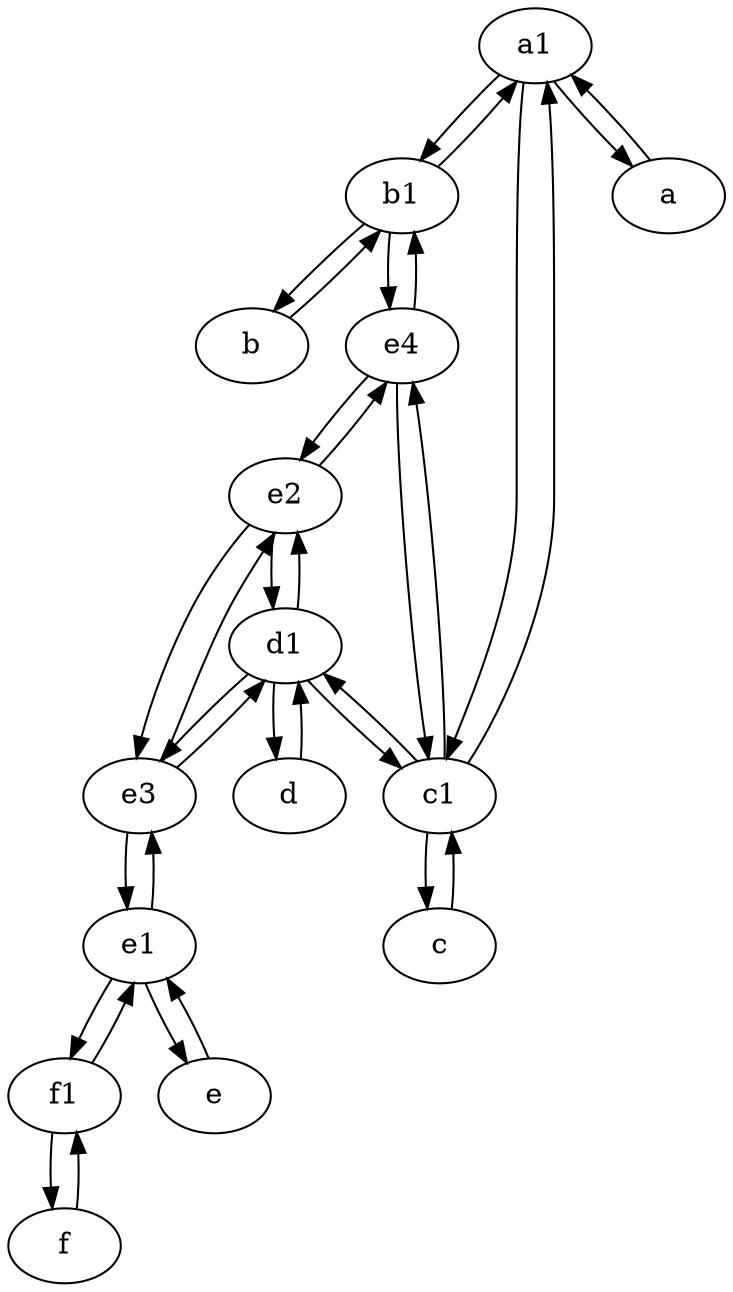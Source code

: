 digraph  {
	a1 [pos="40,15!"];
	d [pos="20,30!"];
	f1;
	e1 [pos="25,45!"];
	e4;
	b1 [pos="45,20!"];
	e [pos="30,50!"];
	c1 [pos="30,15!"];
	e2;
	b [pos="50,20!"];
	f [pos="15,45!"];
	e3;
	d1 [pos="25,30!"];
	c [pos="20,10!"];
	a [pos="40,10!"];
	d -> d1;
	e3 -> d1;
	e1 -> e;
	e3 -> e1;
	e4 -> b1;
	a1 -> b1;
	e1 -> f1;
	c1 -> d1;
	e2 -> e4;
	c -> c1;
	e -> e1;
	e3 -> e2;
	c1 -> c;
	a1 -> c1;
	e2 -> e3;
	e4 -> e2;
	c1 -> a1;
	a1 -> a;
	f1 -> f;
	f1 -> e1;
	b -> b1;
	a -> a1;
	b1 -> b;
	e2 -> d1;
	e1 -> e3;
	d1 -> e3;
	c1 -> e4;
	d1 -> e2;
	d1 -> c1;
	e4 -> c1;
	f -> f1;
	d1 -> d;
	b1 -> a1;
	b1 -> e4;

	}